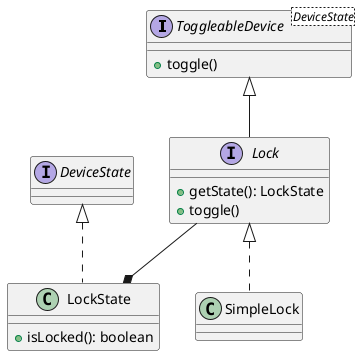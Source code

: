 @startuml lock

interface ToggleableDevice<DeviceState> {
    + toggle()
}

class LockState implements DeviceState {
    + isLocked(): boolean
}

interface Lock extends ToggleableDevice {
    + getState(): LockState
    + toggle()
}

class SimpleLock implements Lock {}

Lock --* LockState

@enduml
